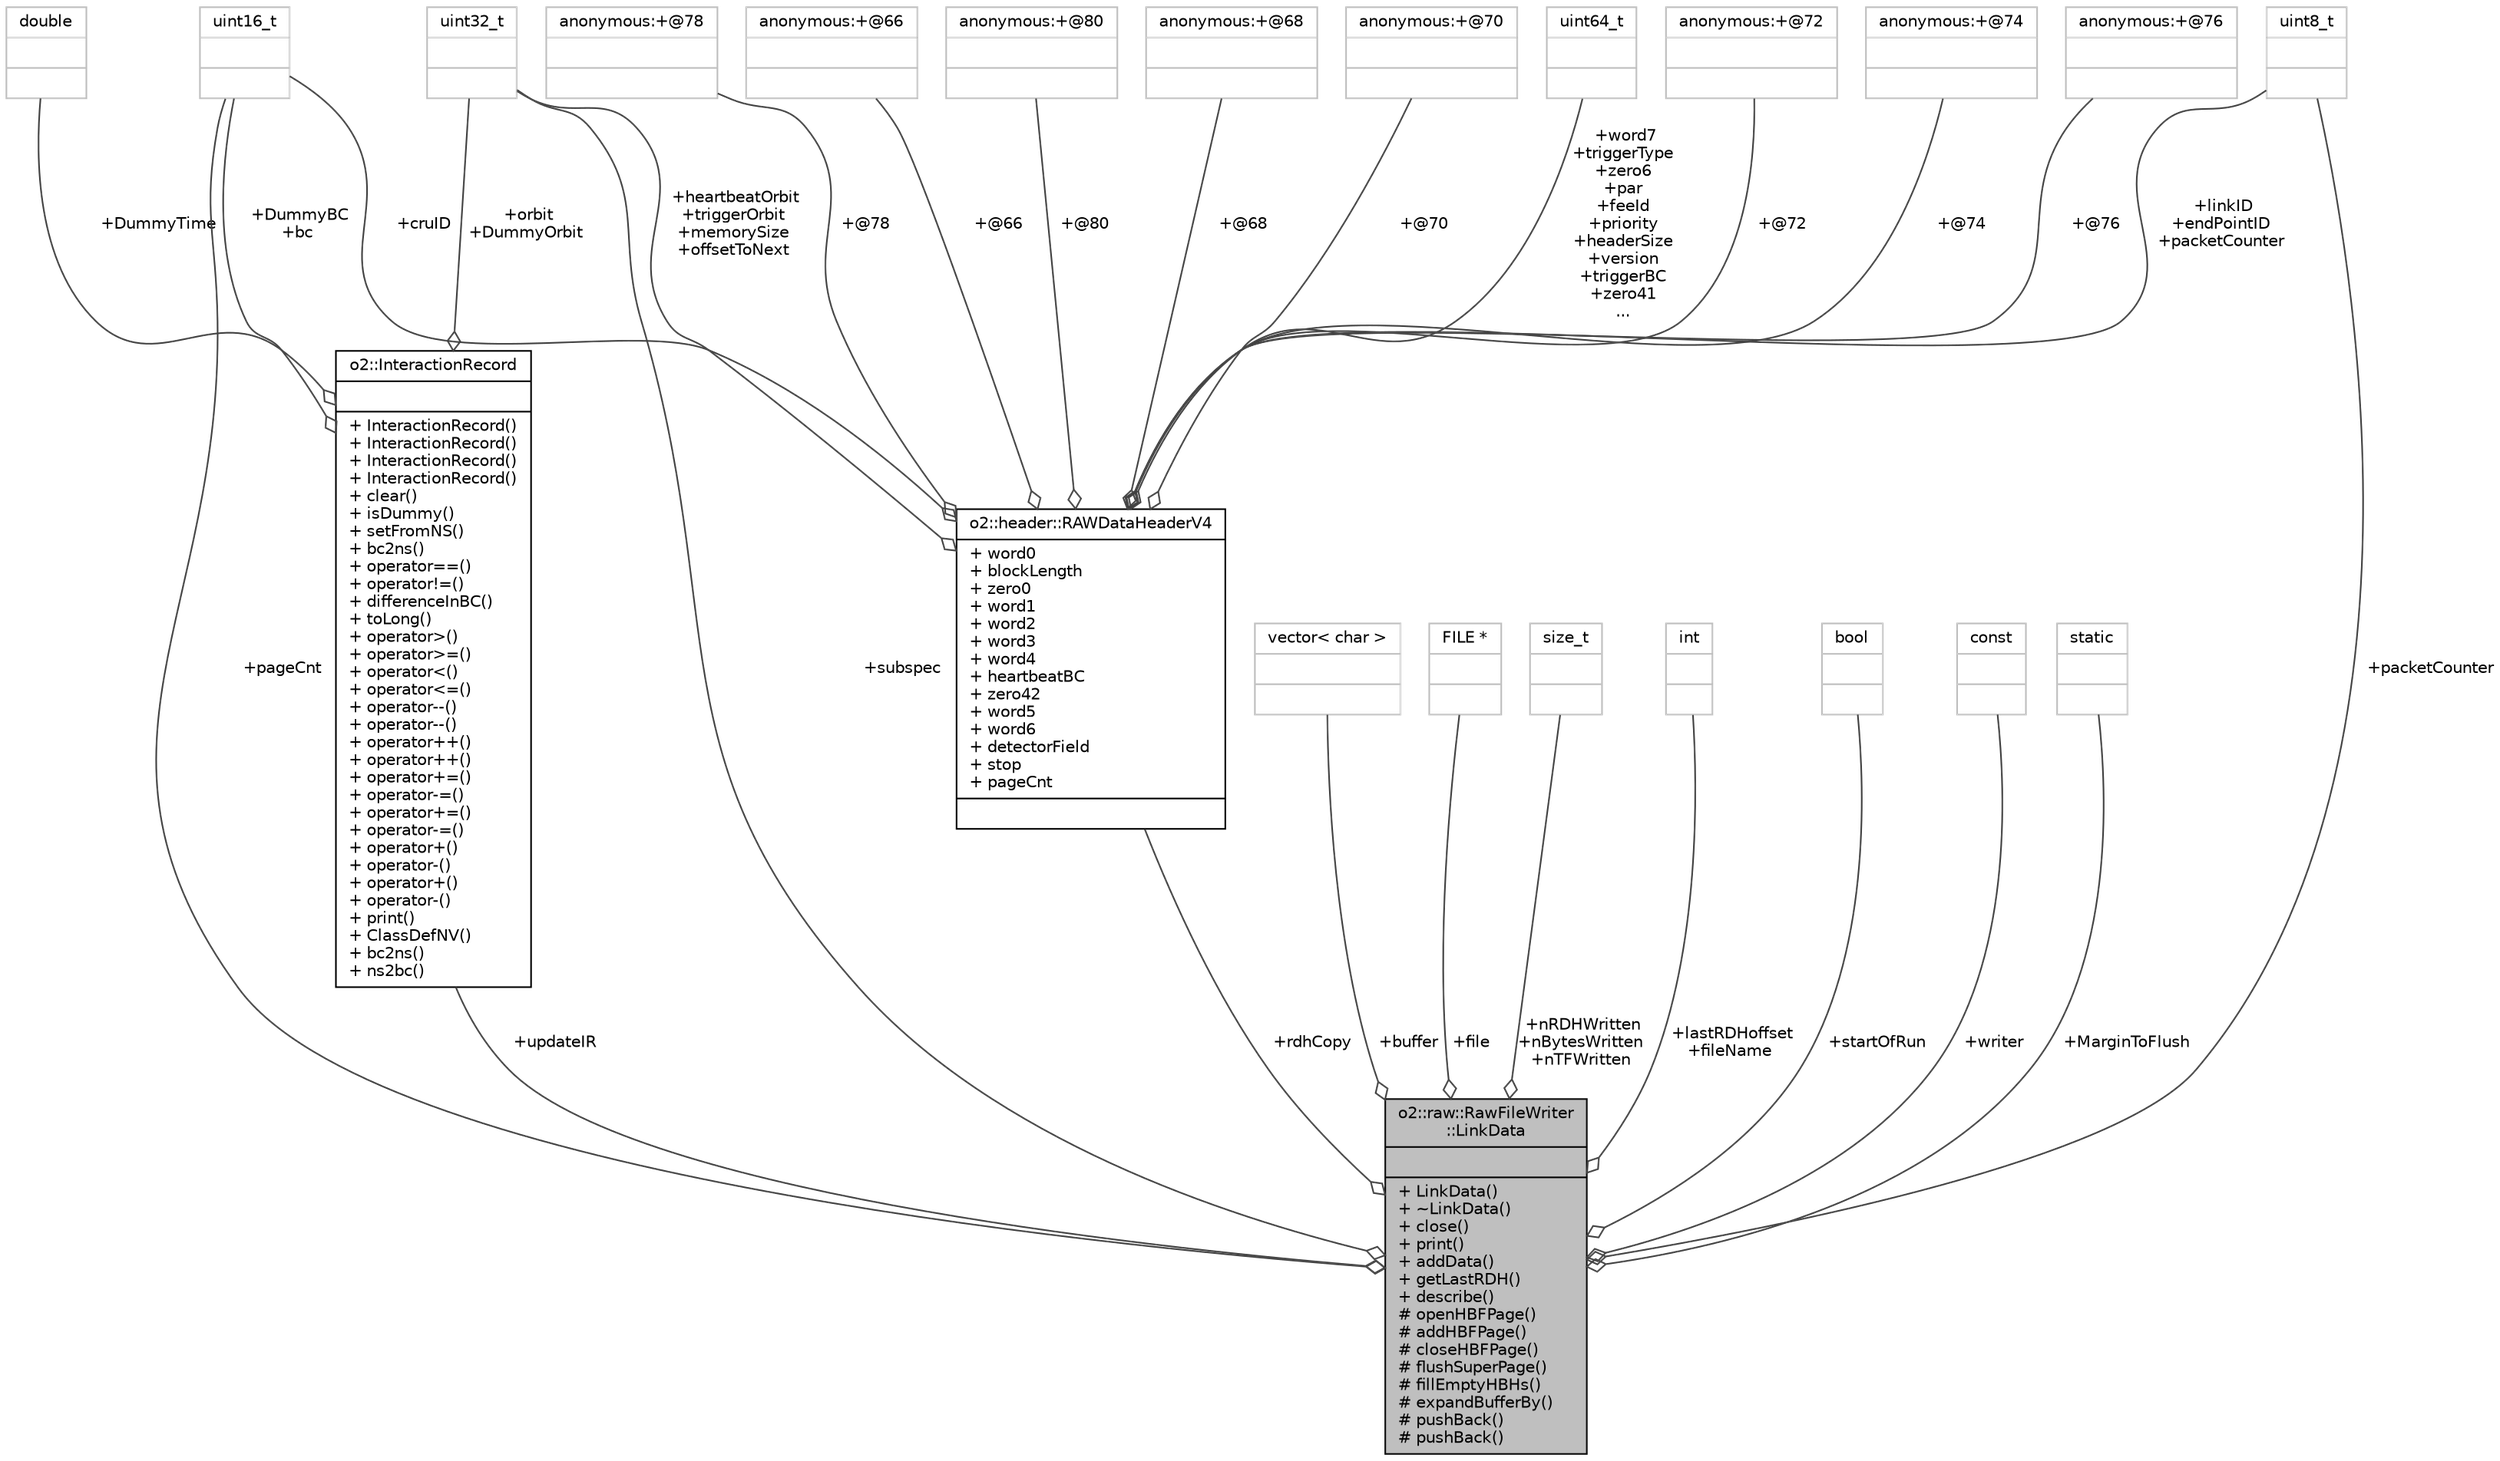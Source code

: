 digraph "o2::raw::RawFileWriter::LinkData"
{
 // INTERACTIVE_SVG=YES
  bgcolor="transparent";
  edge [fontname="Helvetica",fontsize="10",labelfontname="Helvetica",labelfontsize="10"];
  node [fontname="Helvetica",fontsize="10",shape=record];
  Node1 [label="{o2::raw::RawFileWriter\l::LinkData\n||+ LinkData()\l+ ~LinkData()\l+ close()\l+ print()\l+ addData()\l+ getLastRDH()\l+ describe()\l# openHBFPage()\l# addHBFPage()\l# closeHBFPage()\l# flushSuperPage()\l# fillEmptyHBHs()\l# expandBufferBy()\l# pushBack()\l# pushBack()\l}",height=0.2,width=0.4,color="black", fillcolor="grey75", style="filled", fontcolor="black"];
  Node2 -> Node1 [color="grey25",fontsize="10",style="solid",label=" +updateIR" ,arrowhead="odiamond",fontname="Helvetica"];
  Node2 [label="{o2::InteractionRecord\n||+ InteractionRecord()\l+ InteractionRecord()\l+ InteractionRecord()\l+ InteractionRecord()\l+ clear()\l+ isDummy()\l+ setFromNS()\l+ bc2ns()\l+ operator==()\l+ operator!=()\l+ differenceInBC()\l+ toLong()\l+ operator\>()\l+ operator\>=()\l+ operator\<()\l+ operator\<=()\l+ operator--()\l+ operator--()\l+ operator++()\l+ operator++()\l+ operator+=()\l+ operator-=()\l+ operator+=()\l+ operator-=()\l+ operator+()\l+ operator-()\l+ operator+()\l+ operator-()\l+ print()\l+ ClassDefNV()\l+ bc2ns()\l+ ns2bc()\l}",height=0.2,width=0.4,color="black",URL="$d1/d21/structo2_1_1InteractionRecord.html"];
  Node3 -> Node2 [color="grey25",fontsize="10",style="solid",label=" +DummyTime" ,arrowhead="odiamond",fontname="Helvetica"];
  Node3 [label="{double\n||}",height=0.2,width=0.4,color="grey75"];
  Node4 -> Node2 [color="grey25",fontsize="10",style="solid",label=" +DummyBC\n+bc" ,arrowhead="odiamond",fontname="Helvetica"];
  Node4 [label="{uint16_t\n||}",height=0.2,width=0.4,color="grey75"];
  Node5 -> Node2 [color="grey25",fontsize="10",style="solid",label=" +orbit\n+DummyOrbit" ,arrowhead="odiamond",fontname="Helvetica"];
  Node5 [label="{uint32_t\n||}",height=0.2,width=0.4,color="grey75"];
  Node4 -> Node1 [color="grey25",fontsize="10",style="solid",label=" +pageCnt" ,arrowhead="odiamond",fontname="Helvetica"];
  Node6 -> Node1 [color="grey25",fontsize="10",style="solid",label=" +packetCounter" ,arrowhead="odiamond",fontname="Helvetica"];
  Node6 [label="{uint8_t\n||}",height=0.2,width=0.4,color="grey75"];
  Node7 -> Node1 [color="grey25",fontsize="10",style="solid",label=" +buffer" ,arrowhead="odiamond",fontname="Helvetica"];
  Node7 [label="{vector\< char \>\n||}",height=0.2,width=0.4,color="grey75"];
  Node8 -> Node1 [color="grey25",fontsize="10",style="solid",label=" +file" ,arrowhead="odiamond",fontname="Helvetica"];
  Node8 [label="{FILE *\n||}",height=0.2,width=0.4,color="grey75"];
  Node9 -> Node1 [color="grey25",fontsize="10",style="solid",label=" +nRDHWritten\n+nBytesWritten\n+nTFWritten" ,arrowhead="odiamond",fontname="Helvetica"];
  Node9 [label="{size_t\n||}",height=0.2,width=0.4,color="grey75"];
  Node5 -> Node1 [color="grey25",fontsize="10",style="solid",label=" +subspec" ,arrowhead="odiamond",fontname="Helvetica"];
  Node10 -> Node1 [color="grey25",fontsize="10",style="solid",label=" +lastRDHoffset\n+fileName" ,arrowhead="odiamond",fontname="Helvetica"];
  Node10 [label="{int\n||}",height=0.2,width=0.4,color="grey75"];
  Node11 -> Node1 [color="grey25",fontsize="10",style="solid",label=" +startOfRun" ,arrowhead="odiamond",fontname="Helvetica"];
  Node11 [label="{bool\n||}",height=0.2,width=0.4,color="grey75"];
  Node12 -> Node1 [color="grey25",fontsize="10",style="solid",label=" +writer" ,arrowhead="odiamond",fontname="Helvetica"];
  Node12 [label="{const\n||}",height=0.2,width=0.4,color="grey75"];
  Node13 -> Node1 [color="grey25",fontsize="10",style="solid",label=" +MarginToFlush" ,arrowhead="odiamond",fontname="Helvetica"];
  Node13 [label="{static\n||}",height=0.2,width=0.4,color="grey75"];
  Node14 -> Node1 [color="grey25",fontsize="10",style="solid",label=" +rdhCopy" ,arrowhead="odiamond",fontname="Helvetica"];
  Node14 [label="{o2::header::RAWDataHeaderV4\n|+ word0\l+ blockLength\l+ zero0\l+ word1\l+ word2\l+ word3\l+ word4\l+ heartbeatBC\l+ zero42\l+ word5\l+ word6\l+ detectorField\l+ stop\l+ pageCnt\l|}",height=0.2,width=0.4,color="black",URL="$d8/d47/structo2_1_1header_1_1RAWDataHeaderV4.html"];
  Node15 -> Node14 [color="grey25",fontsize="10",style="solid",label=" +@68" ,arrowhead="odiamond",fontname="Helvetica"];
  Node15 [label="{anonymous:+@68\n||}",height=0.2,width=0.4,color="grey75"];
  Node16 -> Node14 [color="grey25",fontsize="10",style="solid",label=" +@70" ,arrowhead="odiamond",fontname="Helvetica"];
  Node16 [label="{anonymous:+@70\n||}",height=0.2,width=0.4,color="grey75"];
  Node17 -> Node14 [color="grey25",fontsize="10",style="solid",label=" +word7\n+triggerType\n+zero6\n+par\n+feeId\n+priority\n+headerSize\n+version\n+triggerBC\n+zero41\n..." ,arrowhead="odiamond",fontname="Helvetica"];
  Node17 [label="{uint64_t\n||}",height=0.2,width=0.4,color="grey75"];
  Node4 -> Node14 [color="grey25",fontsize="10",style="solid",label=" +cruID" ,arrowhead="odiamond",fontname="Helvetica"];
  Node6 -> Node14 [color="grey25",fontsize="10",style="solid",label=" +linkID\n+endPointID\n+packetCounter" ,arrowhead="odiamond",fontname="Helvetica"];
  Node18 -> Node14 [color="grey25",fontsize="10",style="solid",label=" +@72" ,arrowhead="odiamond",fontname="Helvetica"];
  Node18 [label="{anonymous:+@72\n||}",height=0.2,width=0.4,color="grey75"];
  Node5 -> Node14 [color="grey25",fontsize="10",style="solid",label=" +heartbeatOrbit\n+triggerOrbit\n+memorySize\n+offsetToNext" ,arrowhead="odiamond",fontname="Helvetica"];
  Node19 -> Node14 [color="grey25",fontsize="10",style="solid",label=" +@74" ,arrowhead="odiamond",fontname="Helvetica"];
  Node19 [label="{anonymous:+@74\n||}",height=0.2,width=0.4,color="grey75"];
  Node20 -> Node14 [color="grey25",fontsize="10",style="solid",label=" +@76" ,arrowhead="odiamond",fontname="Helvetica"];
  Node20 [label="{anonymous:+@76\n||}",height=0.2,width=0.4,color="grey75"];
  Node21 -> Node14 [color="grey25",fontsize="10",style="solid",label=" +@78" ,arrowhead="odiamond",fontname="Helvetica"];
  Node21 [label="{anonymous:+@78\n||}",height=0.2,width=0.4,color="grey75"];
  Node22 -> Node14 [color="grey25",fontsize="10",style="solid",label=" +@66" ,arrowhead="odiamond",fontname="Helvetica"];
  Node22 [label="{anonymous:+@66\n||}",height=0.2,width=0.4,color="grey75"];
  Node23 -> Node14 [color="grey25",fontsize="10",style="solid",label=" +@80" ,arrowhead="odiamond",fontname="Helvetica"];
  Node23 [label="{anonymous:+@80\n||}",height=0.2,width=0.4,color="grey75"];
}
